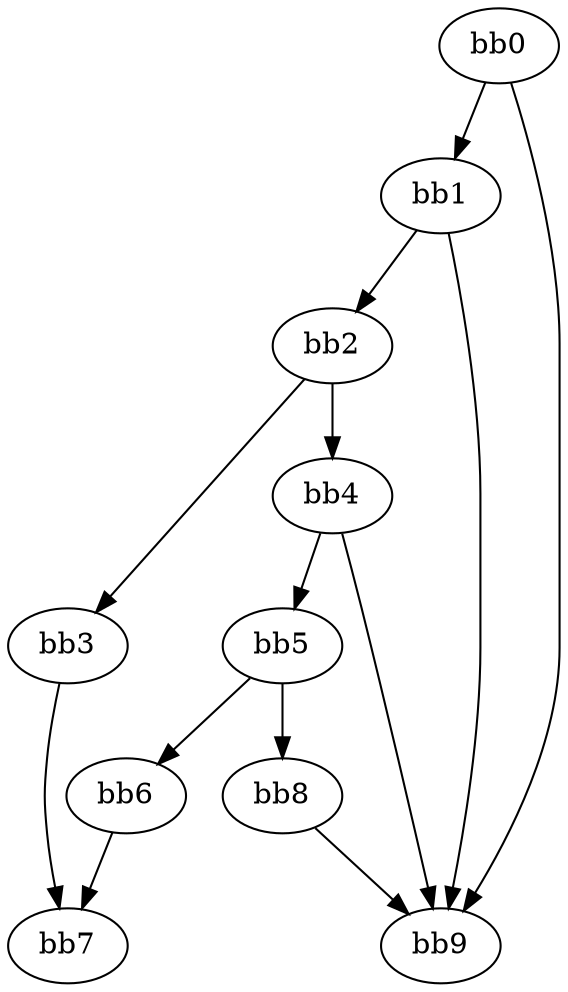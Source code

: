 digraph {
    0 [ label = "bb0\l" ]
    1 [ label = "bb1\l" ]
    2 [ label = "bb2\l" ]
    3 [ label = "bb3\l" ]
    4 [ label = "bb4\l" ]
    5 [ label = "bb5\l" ]
    6 [ label = "bb6\l" ]
    7 [ label = "bb7\l" ]
    8 [ label = "bb8\l" ]
    9 [ label = "bb9\l" ]
    0 -> 1 [ ]
    0 -> 9 [ ]
    1 -> 2 [ ]
    1 -> 9 [ ]
    2 -> 3 [ ]
    2 -> 4 [ ]
    3 -> 7 [ ]
    4 -> 5 [ ]
    4 -> 9 [ ]
    5 -> 6 [ ]
    5 -> 8 [ ]
    6 -> 7 [ ]
    8 -> 9 [ ]
}

